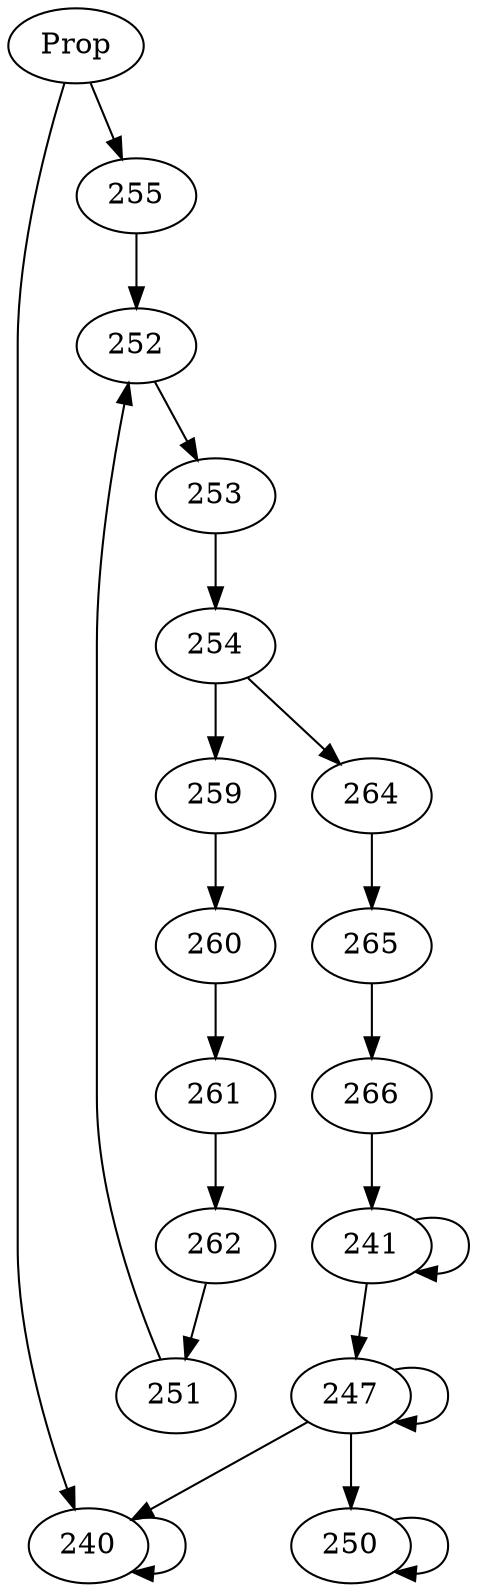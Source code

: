 // Induction Graph of ./tests/power2bit128
digraph{
  Prop -> 240
  Prop -> 255
  240 -> 240
  255 -> 252
  252 -> 253
  253 -> 254
  254 -> 259
  254 -> 264
  259 -> 260
  264 -> 265
  260 -> 261
  265 -> 266
  261 -> 262
  266 -> 241
  262 -> 251
  241 -> 247
  241 -> 241
  251 -> 252
  247 -> 247
  247 -> 240
  247 -> 250
  250 -> 250
}